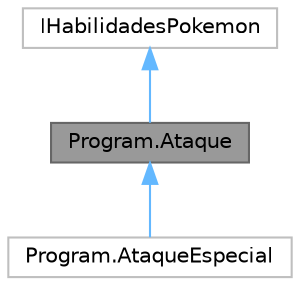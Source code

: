 digraph "Program.Ataque"
{
 // LATEX_PDF_SIZE
  bgcolor="transparent";
  edge [fontname=Helvetica,fontsize=10,labelfontname=Helvetica,labelfontsize=10];
  node [fontname=Helvetica,fontsize=10,shape=box,height=0.2,width=0.4];
  Node1 [id="Node000001",label="Program.Ataque",height=0.2,width=0.4,color="gray40", fillcolor="grey60", style="filled", fontcolor="black",tooltip=" "];
  Node2 -> Node1 [id="edge3_Node000001_Node000002",dir="back",color="steelblue1",style="solid",tooltip=" "];
  Node2 [id="Node000002",label="IHabilidadesPokemon",height=0.2,width=0.4,color="grey75", fillcolor="white", style="filled",URL="$interface_program_1_1_i_habilidades_pokemon.html",tooltip=" "];
  Node1 -> Node3 [id="edge4_Node000001_Node000003",dir="back",color="steelblue1",style="solid",tooltip=" "];
  Node3 [id="Node000003",label="Program.AtaqueEspecial",height=0.2,width=0.4,color="grey75", fillcolor="white", style="filled",URL="$class_program_1_1_ataque_especial.html",tooltip=" "];
}
